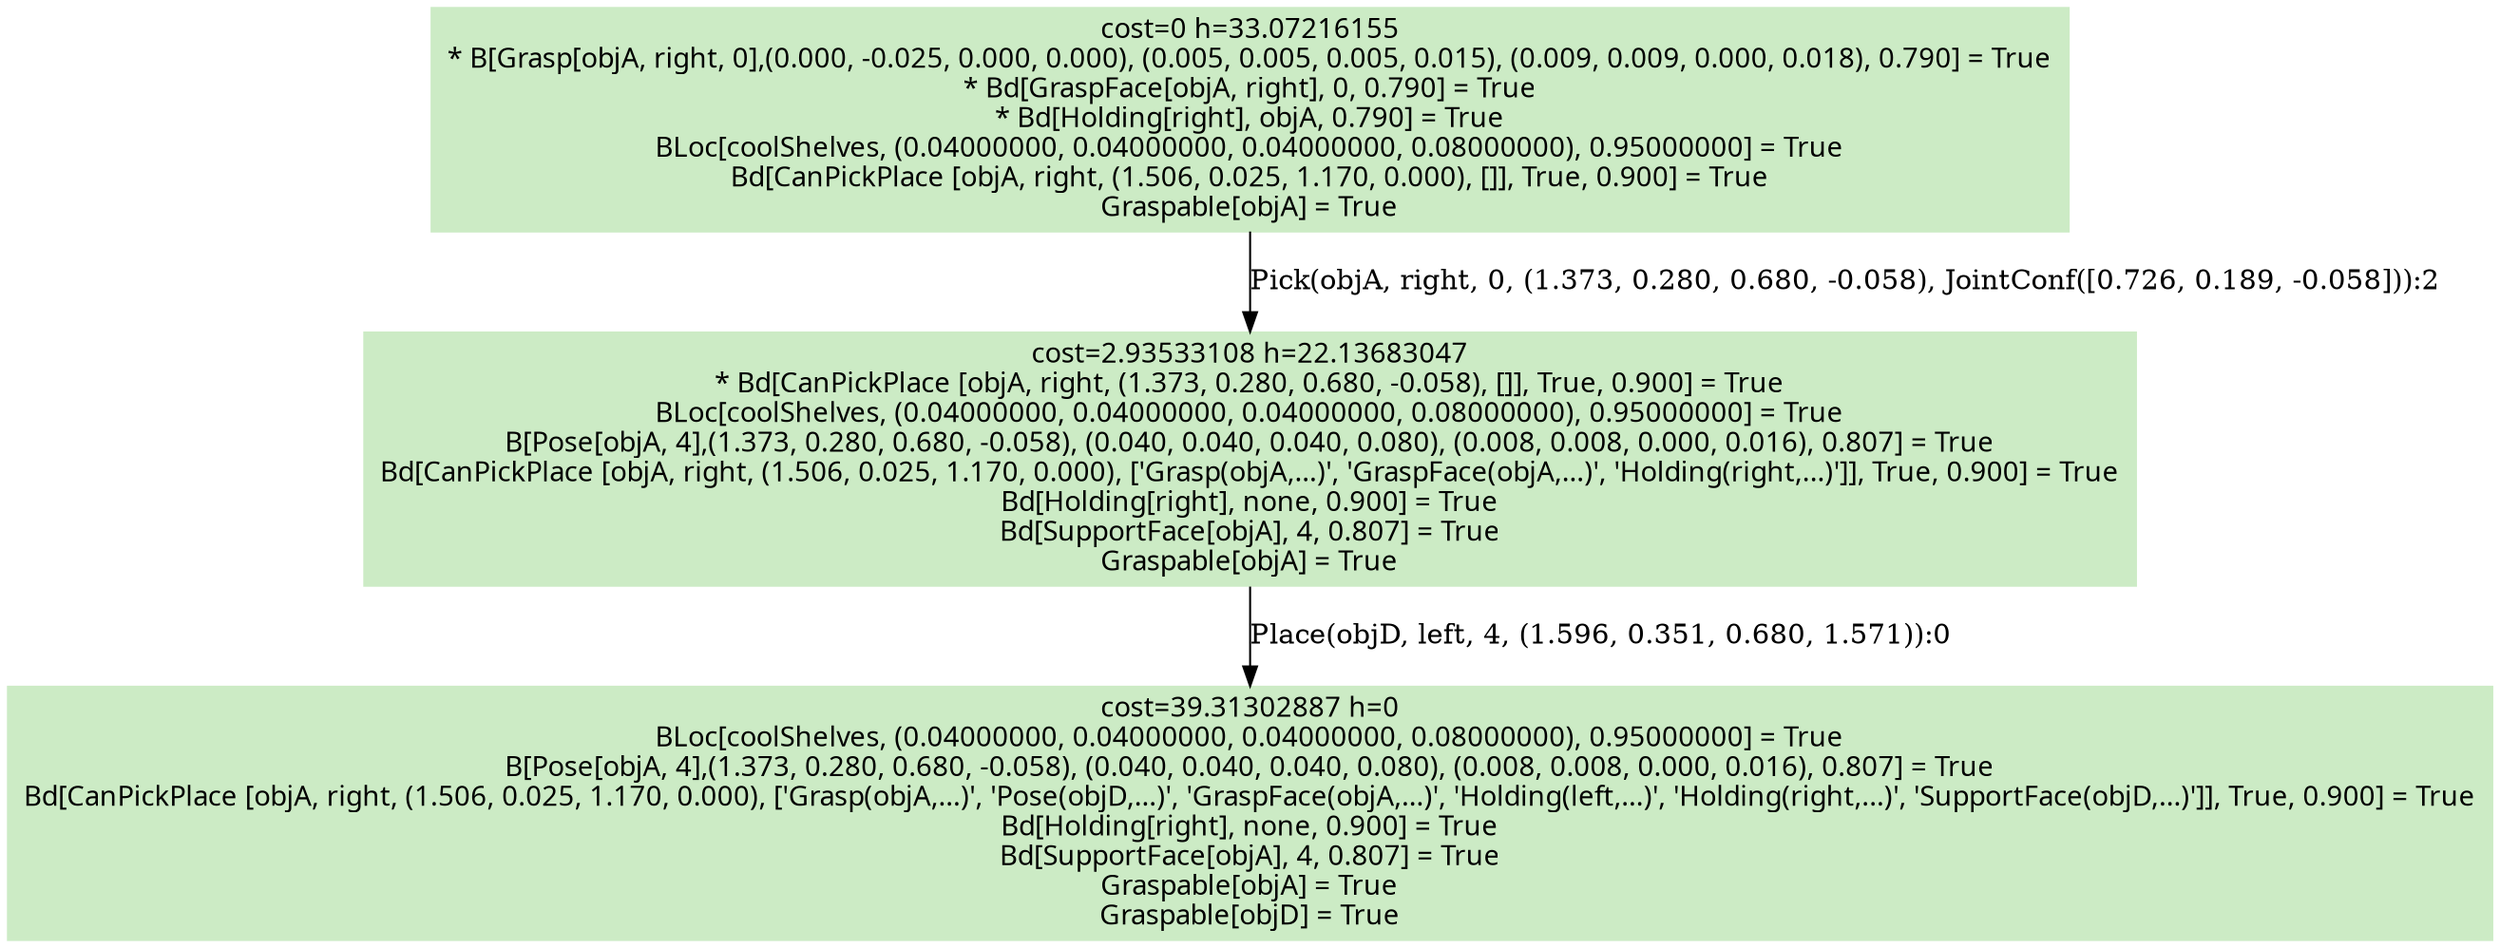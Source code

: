 digraph G {
    ordering=out;
    node [fontname=HelveticaBold];
    "1139" [shape=box, label="cost=0 h=33.07216155\n* B[Grasp[objA, right, 0],(0.000, -0.025, 0.000, 0.000), (0.005, 0.005, 0.005, 0.015), (0.009, 0.009, 0.000, 0.018), 0.790] = True\n* Bd[GraspFace[objA, right], 0, 0.790] = True\n* Bd[Holding[right], objA, 0.790] = True\nBLoc[coolShelves, (0.04000000, 0.04000000, 0.04000000, 0.08000000), 0.95000000] = True\nBd[CanPickPlace [objA, right, (1.506, 0.025, 1.170, 0.000), []], True, 0.900] = True\nGraspable[objA] = True\n"];
    "3381" [shape=box, label="cost=2.93533108 h=22.13683047\n* Bd[CanPickPlace [objA, right, (1.373, 0.280, 0.680, -0.058), []], True, 0.900] = True\nBLoc[coolShelves, (0.04000000, 0.04000000, 0.04000000, 0.08000000), 0.95000000] = True\nB[Pose[objA, 4],(1.373, 0.280, 0.680, -0.058), (0.040, 0.040, 0.040, 0.080), (0.008, 0.008, 0.000, 0.016), 0.807] = True\nBd[CanPickPlace [objA, right, (1.506, 0.025, 1.170, 0.000), ['Grasp(objA,...)', 'GraspFace(objA,...)', 'Holding(right,...)']], True, 0.900] = True\nBd[Holding[right], none, 0.900] = True\nBd[SupportFace[objA], 4, 0.807] = True\nGraspable[objA] = True\n"];
    "1139" [shape=box, style=filled, colorscheme=pastel16, color=2, label="cost=0 h=33.07216155\n* B[Grasp[objA, right, 0],(0.000, -0.025, 0.000, 0.000), (0.005, 0.005, 0.005, 0.015), (0.009, 0.009, 0.000, 0.018), 0.790] = True\n* Bd[GraspFace[objA, right], 0, 0.790] = True\n* Bd[Holding[right], objA, 0.790] = True\nBLoc[coolShelves, (0.04000000, 0.04000000, 0.04000000, 0.08000000), 0.95000000] = True\nBd[CanPickPlace [objA, right, (1.506, 0.025, 1.170, 0.000), []], True, 0.900] = True\nGraspable[objA] = True\n"];
    "1139" -> "3381"[label="Pick(objA, right, 0, (1.373, 0.280, 0.680, -0.058), JointConf([0.726, 0.189, -0.058])):2"];
    "3407" [shape=box, label="cost=39.31302887 h=0\nBLoc[coolShelves, (0.04000000, 0.04000000, 0.04000000, 0.08000000), 0.95000000] = True\nB[Pose[objA, 4],(1.373, 0.280, 0.680, -0.058), (0.040, 0.040, 0.040, 0.080), (0.008, 0.008, 0.000, 0.016), 0.807] = True\nBd[CanPickPlace [objA, right, (1.506, 0.025, 1.170, 0.000), ['Grasp(objA,...)', 'Pose(objD,...)', 'GraspFace(objA,...)', 'Holding(left,...)', 'Holding(right,...)', 'SupportFace(objD,...)']], True, 0.900] = True\nBd[Holding[right], none, 0.900] = True\nBd[SupportFace[objA], 4, 0.807] = True\nGraspable[objA] = True\nGraspable[objD] = True\n"];
    "3381" [shape=box, style=filled, colorscheme=pastel16, color=2, label="cost=2.93533108 h=22.13683047\n* Bd[CanPickPlace [objA, right, (1.373, 0.280, 0.680, -0.058), []], True, 0.900] = True\nBLoc[coolShelves, (0.04000000, 0.04000000, 0.04000000, 0.08000000), 0.95000000] = True\nB[Pose[objA, 4],(1.373, 0.280, 0.680, -0.058), (0.040, 0.040, 0.040, 0.080), (0.008, 0.008, 0.000, 0.016), 0.807] = True\nBd[CanPickPlace [objA, right, (1.506, 0.025, 1.170, 0.000), ['Grasp(objA,...)', 'GraspFace(objA,...)', 'Holding(right,...)']], True, 0.900] = True\nBd[Holding[right], none, 0.900] = True\nBd[SupportFace[objA], 4, 0.807] = True\nGraspable[objA] = True\n"];
    "3381" -> "3407"[label="Place(objD, left, 4, (1.596, 0.351, 0.680, 1.571)):0"];
    "1139" [shape=box, style=filled, colorscheme=pastel16,color=3];
    "3381" [shape=box, style=filled, colorscheme=pastel16,color=3];
    "3407" [shape=box, style=filled, colorscheme=pastel16,color=3];
}
